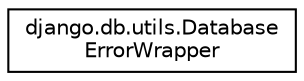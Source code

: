 digraph "Graphical Class Hierarchy"
{
 // LATEX_PDF_SIZE
  edge [fontname="Helvetica",fontsize="10",labelfontname="Helvetica",labelfontsize="10"];
  node [fontname="Helvetica",fontsize="10",shape=record];
  rankdir="LR";
  Node0 [label="django.db.utils.Database\lErrorWrapper",height=0.2,width=0.4,color="black", fillcolor="white", style="filled",URL="$d2/d3d/classdjango_1_1db_1_1utils_1_1_database_error_wrapper.html",tooltip=" "];
}
